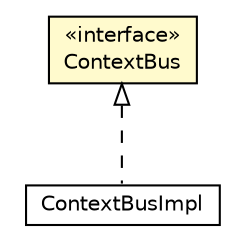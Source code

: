 #!/usr/local/bin/dot
#
# Class diagram 
# Generated by UMLGraph version R5_6-24-gf6e263 (http://www.umlgraph.org/)
#

digraph G {
	edge [fontname="Helvetica",fontsize=10,labelfontname="Helvetica",labelfontsize=10];
	node [fontname="Helvetica",fontsize=10,shape=plaintext];
	nodesep=0.25;
	ranksep=0.5;
	// org.universAAL.middleware.context.ContextBus
	c3137466 [label=<<table title="org.universAAL.middleware.context.ContextBus" border="0" cellborder="1" cellspacing="0" cellpadding="2" port="p" bgcolor="lemonChiffon" href="./ContextBus.html">
		<tr><td><table border="0" cellspacing="0" cellpadding="1">
<tr><td align="center" balign="center"> &#171;interface&#187; </td></tr>
<tr><td align="center" balign="center"> ContextBus </td></tr>
		</table></td></tr>
		</table>>, URL="./ContextBus.html", fontname="Helvetica", fontcolor="black", fontsize=10.0];
	// org.universAAL.middleware.context.impl.ContextBusImpl
	c3137494 [label=<<table title="org.universAAL.middleware.context.impl.ContextBusImpl" border="0" cellborder="1" cellspacing="0" cellpadding="2" port="p" href="./impl/ContextBusImpl.html">
		<tr><td><table border="0" cellspacing="0" cellpadding="1">
<tr><td align="center" balign="center"> ContextBusImpl </td></tr>
		</table></td></tr>
		</table>>, URL="./impl/ContextBusImpl.html", fontname="Helvetica", fontcolor="black", fontsize=10.0];
	//org.universAAL.middleware.context.impl.ContextBusImpl implements org.universAAL.middleware.context.ContextBus
	c3137466:p -> c3137494:p [dir=back,arrowtail=empty,style=dashed];
}

